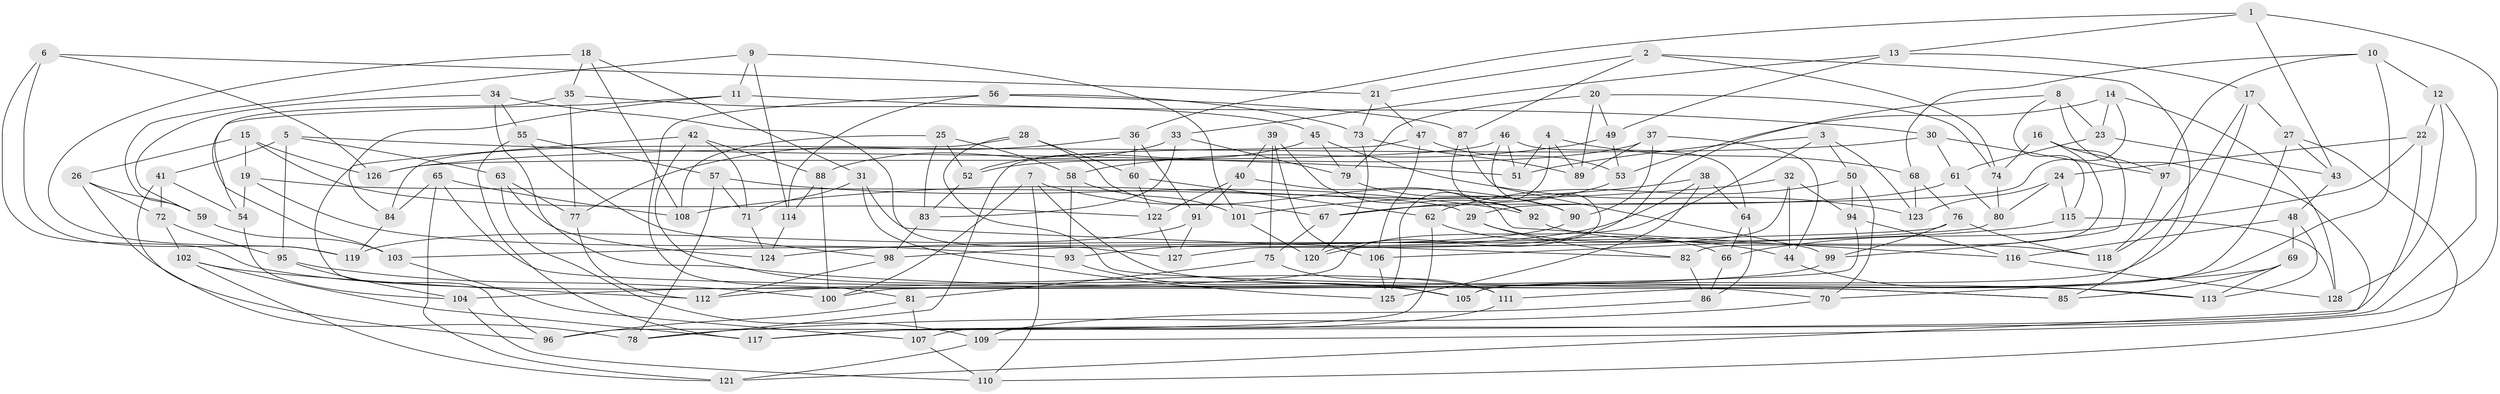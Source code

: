 // Generated by graph-tools (version 1.1) at 2025/50/03/09/25 03:50:47]
// undirected, 128 vertices, 256 edges
graph export_dot {
graph [start="1"]
  node [color=gray90,style=filled];
  1;
  2;
  3;
  4;
  5;
  6;
  7;
  8;
  9;
  10;
  11;
  12;
  13;
  14;
  15;
  16;
  17;
  18;
  19;
  20;
  21;
  22;
  23;
  24;
  25;
  26;
  27;
  28;
  29;
  30;
  31;
  32;
  33;
  34;
  35;
  36;
  37;
  38;
  39;
  40;
  41;
  42;
  43;
  44;
  45;
  46;
  47;
  48;
  49;
  50;
  51;
  52;
  53;
  54;
  55;
  56;
  57;
  58;
  59;
  60;
  61;
  62;
  63;
  64;
  65;
  66;
  67;
  68;
  69;
  70;
  71;
  72;
  73;
  74;
  75;
  76;
  77;
  78;
  79;
  80;
  81;
  82;
  83;
  84;
  85;
  86;
  87;
  88;
  89;
  90;
  91;
  92;
  93;
  94;
  95;
  96;
  97;
  98;
  99;
  100;
  101;
  102;
  103;
  104;
  105;
  106;
  107;
  108;
  109;
  110;
  111;
  112;
  113;
  114;
  115;
  116;
  117;
  118;
  119;
  120;
  121;
  122;
  123;
  124;
  125;
  126;
  127;
  128;
  1 -- 109;
  1 -- 36;
  1 -- 13;
  1 -- 43;
  2 -- 85;
  2 -- 21;
  2 -- 87;
  2 -- 74;
  3 -- 112;
  3 -- 51;
  3 -- 123;
  3 -- 50;
  4 -- 89;
  4 -- 51;
  4 -- 125;
  4 -- 68;
  5 -- 95;
  5 -- 41;
  5 -- 51;
  5 -- 63;
  6 -- 119;
  6 -- 105;
  6 -- 126;
  6 -- 21;
  7 -- 100;
  7 -- 110;
  7 -- 90;
  7 -- 85;
  8 -- 23;
  8 -- 115;
  8 -- 121;
  8 -- 120;
  9 -- 114;
  9 -- 59;
  9 -- 101;
  9 -- 11;
  10 -- 68;
  10 -- 97;
  10 -- 12;
  10 -- 111;
  11 -- 54;
  11 -- 84;
  11 -- 30;
  12 -- 22;
  12 -- 128;
  12 -- 107;
  13 -- 33;
  13 -- 49;
  13 -- 17;
  14 -- 128;
  14 -- 53;
  14 -- 29;
  14 -- 23;
  15 -- 122;
  15 -- 126;
  15 -- 19;
  15 -- 26;
  16 -- 74;
  16 -- 97;
  16 -- 99;
  16 -- 82;
  17 -- 118;
  17 -- 27;
  17 -- 105;
  18 -- 35;
  18 -- 31;
  18 -- 119;
  18 -- 108;
  19 -- 29;
  19 -- 93;
  19 -- 54;
  20 -- 89;
  20 -- 74;
  20 -- 49;
  20 -- 79;
  21 -- 47;
  21 -- 73;
  22 -- 117;
  22 -- 24;
  22 -- 66;
  23 -- 61;
  23 -- 43;
  24 -- 115;
  24 -- 123;
  24 -- 80;
  25 -- 52;
  25 -- 108;
  25 -- 58;
  25 -- 83;
  26 -- 59;
  26 -- 72;
  26 -- 78;
  27 -- 43;
  27 -- 105;
  27 -- 110;
  28 -- 67;
  28 -- 84;
  28 -- 60;
  28 -- 85;
  29 -- 44;
  29 -- 82;
  30 -- 61;
  30 -- 126;
  30 -- 97;
  31 -- 71;
  31 -- 82;
  31 -- 125;
  32 -- 44;
  32 -- 120;
  32 -- 108;
  32 -- 94;
  33 -- 79;
  33 -- 88;
  33 -- 83;
  34 -- 59;
  34 -- 127;
  34 -- 55;
  34 -- 113;
  35 -- 77;
  35 -- 103;
  35 -- 45;
  36 -- 91;
  36 -- 77;
  36 -- 60;
  37 -- 90;
  37 -- 52;
  37 -- 89;
  37 -- 44;
  38 -- 101;
  38 -- 98;
  38 -- 125;
  38 -- 64;
  39 -- 92;
  39 -- 75;
  39 -- 106;
  39 -- 40;
  40 -- 116;
  40 -- 122;
  40 -- 91;
  41 -- 96;
  41 -- 54;
  41 -- 72;
  42 -- 111;
  42 -- 96;
  42 -- 71;
  42 -- 88;
  43 -- 48;
  44 -- 113;
  45 -- 79;
  45 -- 123;
  45 -- 52;
  46 -- 51;
  46 -- 126;
  46 -- 64;
  46 -- 127;
  47 -- 106;
  47 -- 78;
  47 -- 53;
  48 -- 69;
  48 -- 116;
  48 -- 113;
  49 -- 58;
  49 -- 53;
  50 -- 70;
  50 -- 94;
  50 -- 62;
  52 -- 83;
  53 -- 67;
  54 -- 104;
  55 -- 98;
  55 -- 117;
  55 -- 57;
  56 -- 73;
  56 -- 114;
  56 -- 87;
  56 -- 81;
  57 -- 71;
  57 -- 92;
  57 -- 78;
  58 -- 93;
  58 -- 101;
  59 -- 103;
  60 -- 62;
  60 -- 122;
  61 -- 67;
  61 -- 80;
  62 -- 66;
  62 -- 96;
  63 -- 109;
  63 -- 77;
  63 -- 124;
  64 -- 86;
  64 -- 66;
  65 -- 84;
  65 -- 108;
  65 -- 70;
  65 -- 121;
  66 -- 86;
  67 -- 75;
  68 -- 123;
  68 -- 76;
  69 -- 113;
  69 -- 70;
  69 -- 85;
  70 -- 78;
  71 -- 124;
  72 -- 95;
  72 -- 102;
  73 -- 120;
  73 -- 89;
  74 -- 80;
  75 -- 81;
  75 -- 111;
  76 -- 103;
  76 -- 99;
  76 -- 118;
  77 -- 112;
  79 -- 90;
  80 -- 106;
  81 -- 107;
  81 -- 96;
  82 -- 86;
  83 -- 98;
  84 -- 119;
  86 -- 109;
  87 -- 92;
  87 -- 99;
  88 -- 100;
  88 -- 114;
  90 -- 93;
  91 -- 119;
  91 -- 127;
  92 -- 118;
  93 -- 105;
  94 -- 100;
  94 -- 116;
  95 -- 100;
  95 -- 104;
  97 -- 118;
  98 -- 112;
  99 -- 104;
  101 -- 120;
  102 -- 117;
  102 -- 112;
  102 -- 121;
  103 -- 107;
  104 -- 110;
  106 -- 125;
  107 -- 110;
  109 -- 121;
  111 -- 117;
  114 -- 124;
  115 -- 128;
  115 -- 124;
  116 -- 128;
  122 -- 127;
}
